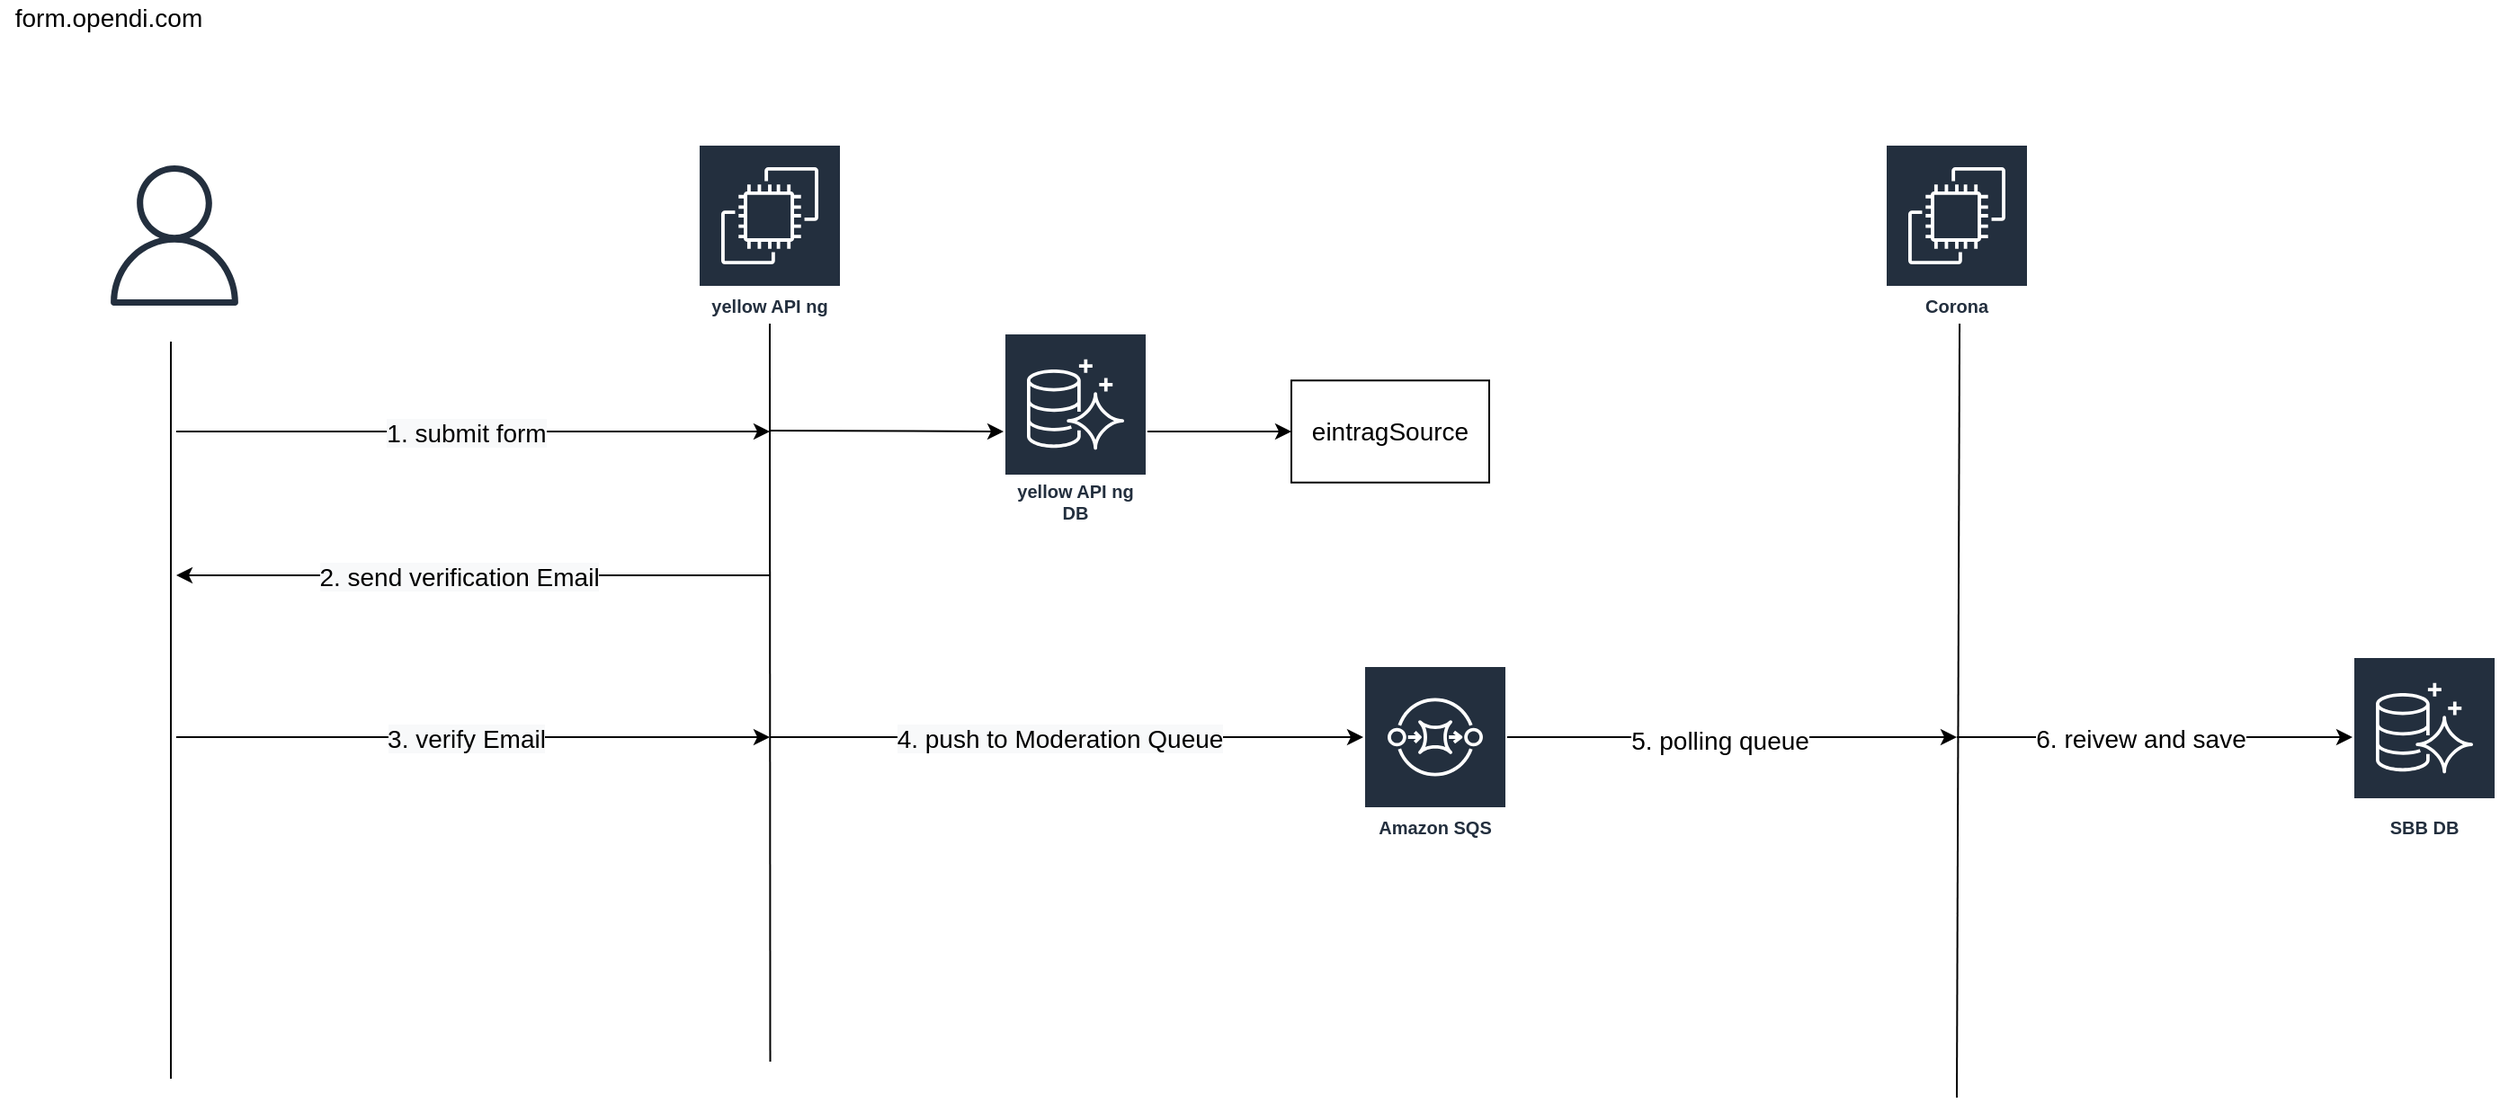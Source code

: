 <mxfile version="14.2.7" type="github" pages="2">
  <diagram id="yYB73NOs23XYgVoK8Tbj" name="create listing">
    <mxGraphModel dx="1426" dy="733" grid="1" gridSize="10" guides="1" tooltips="1" connect="1" arrows="1" fold="1" page="1" pageScale="1" pageWidth="827" pageHeight="1169" math="0" shadow="0">
      <root>
        <mxCell id="0" />
        <mxCell id="1" parent="0" />
        <mxCell id="29iy6eKjMOHJ7e9zuqEV-8" value="form.opendi.com" style="text;html=1;resizable=0;autosize=1;align=center;verticalAlign=middle;points=[];fillColor=none;strokeColor=none;rounded=0;fontSize=14;" vertex="1" parent="1">
          <mxGeometry x="52.25" y="40" width="120" height="20" as="geometry" />
        </mxCell>
        <mxCell id="29iy6eKjMOHJ7e9zuqEV-38" value="eintragSource" style="rounded=0;whiteSpace=wrap;html=1;fontSize=14;" vertex="1" parent="1">
          <mxGeometry x="770" y="251.63" width="110" height="56.75" as="geometry" />
        </mxCell>
        <mxCell id="29iy6eKjMOHJ7e9zuqEV-58" value="Amazon SQS" style="outlineConnect=0;fontColor=#232F3E;gradientColor=none;strokeColor=#ffffff;fillColor=#232F3E;dashed=0;verticalLabelPosition=middle;verticalAlign=bottom;align=center;html=1;whiteSpace=wrap;fontSize=10;fontStyle=1;spacing=3;shape=mxgraph.aws4.productIcon;prIcon=mxgraph.aws4.sqs;" vertex="1" parent="1">
          <mxGeometry x="810" y="410" width="80" height="100" as="geometry" />
        </mxCell>
        <mxCell id="29iy6eKjMOHJ7e9zuqEV-68" value="" style="endArrow=none;html=1;fontSize=14;" edge="1" parent="1">
          <mxGeometry width="50" height="50" relative="1" as="geometry">
            <mxPoint x="147" y="640" as="sourcePoint" />
            <mxPoint x="147" y="230" as="targetPoint" />
          </mxGeometry>
        </mxCell>
        <mxCell id="29iy6eKjMOHJ7e9zuqEV-69" value="" style="endArrow=none;html=1;fontSize=14;" edge="1" parent="1">
          <mxGeometry width="50" height="50" relative="1" as="geometry">
            <mxPoint x="480.24" y="630.52" as="sourcePoint" />
            <mxPoint x="480" y="220" as="targetPoint" />
          </mxGeometry>
        </mxCell>
        <mxCell id="29iy6eKjMOHJ7e9zuqEV-70" value="" style="endArrow=classic;html=1;fontSize=14;" edge="1" parent="1">
          <mxGeometry width="50" height="50" relative="1" as="geometry">
            <mxPoint x="150" y="280" as="sourcePoint" />
            <mxPoint x="480" y="280" as="targetPoint" />
          </mxGeometry>
        </mxCell>
        <mxCell id="29iy6eKjMOHJ7e9zuqEV-71" value="&lt;span style=&quot;background-color: rgb(248 , 249 , 250)&quot;&gt;1. submit form&lt;/span&gt;" style="edgeLabel;html=1;align=center;verticalAlign=middle;resizable=0;points=[];fontSize=14;" vertex="1" connectable="0" parent="29iy6eKjMOHJ7e9zuqEV-70">
          <mxGeometry x="-0.025" y="-1" relative="1" as="geometry">
            <mxPoint as="offset" />
          </mxGeometry>
        </mxCell>
        <mxCell id="29iy6eKjMOHJ7e9zuqEV-72" value="" style="endArrow=classic;html=1;fontSize=14;" edge="1" parent="1">
          <mxGeometry width="50" height="50" relative="1" as="geometry">
            <mxPoint x="480" y="360" as="sourcePoint" />
            <mxPoint x="150" y="360" as="targetPoint" />
          </mxGeometry>
        </mxCell>
        <mxCell id="29iy6eKjMOHJ7e9zuqEV-73" value="&lt;span style=&quot;background-color: rgb(248 , 249 , 250)&quot;&gt;2. send verification Email&lt;/span&gt;" style="edgeLabel;html=1;align=center;verticalAlign=middle;resizable=0;points=[];fontSize=14;" vertex="1" connectable="0" parent="29iy6eKjMOHJ7e9zuqEV-72">
          <mxGeometry x="0.047" y="1" relative="1" as="geometry">
            <mxPoint as="offset" />
          </mxGeometry>
        </mxCell>
        <mxCell id="29iy6eKjMOHJ7e9zuqEV-75" value="" style="endArrow=classic;html=1;fontSize=14;" edge="1" parent="1">
          <mxGeometry width="50" height="50" relative="1" as="geometry">
            <mxPoint x="480" y="279.5" as="sourcePoint" />
            <mxPoint x="610" y="280" as="targetPoint" />
          </mxGeometry>
        </mxCell>
        <mxCell id="29iy6eKjMOHJ7e9zuqEV-77" value="" style="endArrow=classic;html=1;fontSize=14;" edge="1" parent="1">
          <mxGeometry width="50" height="50" relative="1" as="geometry">
            <mxPoint x="150" y="450" as="sourcePoint" />
            <mxPoint x="480" y="450" as="targetPoint" />
          </mxGeometry>
        </mxCell>
        <mxCell id="29iy6eKjMOHJ7e9zuqEV-78" value="&lt;span style=&quot;background-color: rgb(248 , 249 , 250)&quot;&gt;3. verify Email&lt;/span&gt;" style="edgeLabel;html=1;align=center;verticalAlign=middle;resizable=0;points=[];fontSize=14;" vertex="1" connectable="0" parent="29iy6eKjMOHJ7e9zuqEV-77">
          <mxGeometry x="-0.025" y="-1" relative="1" as="geometry">
            <mxPoint as="offset" />
          </mxGeometry>
        </mxCell>
        <mxCell id="29iy6eKjMOHJ7e9zuqEV-83" value="" style="endArrow=none;html=1;fontSize=14;" edge="1" parent="1">
          <mxGeometry width="50" height="50" relative="1" as="geometry">
            <mxPoint x="1140" y="650.52" as="sourcePoint" />
            <mxPoint x="1141.536" y="219.999" as="targetPoint" />
          </mxGeometry>
        </mxCell>
        <mxCell id="29iy6eKjMOHJ7e9zuqEV-84" value="" style="endArrow=classic;html=1;fontSize=14;" edge="1" parent="1">
          <mxGeometry width="50" height="50" relative="1" as="geometry">
            <mxPoint x="890" y="450" as="sourcePoint" />
            <mxPoint x="1140" y="450" as="targetPoint" />
            <Array as="points" />
          </mxGeometry>
        </mxCell>
        <mxCell id="29iy6eKjMOHJ7e9zuqEV-85" value="5. polling queue" style="edgeLabel;html=1;align=center;verticalAlign=middle;resizable=0;points=[];fontSize=14;" vertex="1" connectable="0" parent="29iy6eKjMOHJ7e9zuqEV-84">
          <mxGeometry x="-0.061" y="-2" relative="1" as="geometry">
            <mxPoint as="offset" />
          </mxGeometry>
        </mxCell>
        <mxCell id="29iy6eKjMOHJ7e9zuqEV-86" value="" style="endArrow=classic;html=1;fontSize=14;entryX=0;entryY=0.5;entryDx=0;entryDy=0;" edge="1" parent="1">
          <mxGeometry width="50" height="50" relative="1" as="geometry">
            <mxPoint x="1140" y="450" as="sourcePoint" />
            <mxPoint x="1360" y="450" as="targetPoint" />
          </mxGeometry>
        </mxCell>
        <mxCell id="29iy6eKjMOHJ7e9zuqEV-87" value="6. reivew and save" style="edgeLabel;html=1;align=center;verticalAlign=middle;resizable=0;points=[];fontSize=14;" vertex="1" connectable="0" parent="29iy6eKjMOHJ7e9zuqEV-86">
          <mxGeometry x="-0.073" y="-1" relative="1" as="geometry">
            <mxPoint as="offset" />
          </mxGeometry>
        </mxCell>
        <mxCell id="29iy6eKjMOHJ7e9zuqEV-89" value="yellow API ng" style="outlineConnect=0;fontColor=#232F3E;gradientColor=none;strokeColor=#ffffff;fillColor=#232F3E;dashed=0;verticalLabelPosition=middle;verticalAlign=bottom;align=center;html=1;whiteSpace=wrap;fontSize=10;fontStyle=1;spacing=3;shape=mxgraph.aws4.productIcon;prIcon=mxgraph.aws4.ec2;" vertex="1" parent="1">
          <mxGeometry x="440" y="120" width="80" height="100" as="geometry" />
        </mxCell>
        <mxCell id="29iy6eKjMOHJ7e9zuqEV-90" value="Corona" style="outlineConnect=0;fontColor=#232F3E;gradientColor=none;strokeColor=#ffffff;fillColor=#232F3E;dashed=0;verticalLabelPosition=middle;verticalAlign=bottom;align=center;html=1;whiteSpace=wrap;fontSize=10;fontStyle=1;spacing=3;shape=mxgraph.aws4.productIcon;prIcon=mxgraph.aws4.ec2;" vertex="1" parent="1">
          <mxGeometry x="1100" y="120" width="80" height="100" as="geometry" />
        </mxCell>
        <mxCell id="29iy6eKjMOHJ7e9zuqEV-95" style="edgeStyle=orthogonalEdgeStyle;rounded=0;orthogonalLoop=1;jettySize=auto;html=1;fontSize=14;" edge="1" parent="1" source="29iy6eKjMOHJ7e9zuqEV-91">
          <mxGeometry relative="1" as="geometry">
            <mxPoint x="770" y="280" as="targetPoint" />
          </mxGeometry>
        </mxCell>
        <mxCell id="29iy6eKjMOHJ7e9zuqEV-91" value="yellow API ng&lt;br&gt;DB" style="outlineConnect=0;fontColor=#232F3E;gradientColor=none;strokeColor=#ffffff;fillColor=#232F3E;dashed=0;verticalLabelPosition=middle;verticalAlign=bottom;align=center;html=1;whiteSpace=wrap;fontSize=10;fontStyle=1;spacing=3;shape=mxgraph.aws4.productIcon;prIcon=mxgraph.aws4.aurora;" vertex="1" parent="1">
          <mxGeometry x="610" y="225" width="80" height="110" as="geometry" />
        </mxCell>
        <mxCell id="29iy6eKjMOHJ7e9zuqEV-92" value="SBB DB&lt;br&gt;" style="outlineConnect=0;fontColor=#232F3E;gradientColor=none;strokeColor=#ffffff;fillColor=#232F3E;dashed=0;verticalLabelPosition=middle;verticalAlign=bottom;align=center;html=1;whiteSpace=wrap;fontSize=10;fontStyle=1;spacing=3;shape=mxgraph.aws4.productIcon;prIcon=mxgraph.aws4.aurora;" vertex="1" parent="1">
          <mxGeometry x="1360" y="405" width="80" height="105" as="geometry" />
        </mxCell>
        <mxCell id="29iy6eKjMOHJ7e9zuqEV-97" value="" style="outlineConnect=0;fontColor=#232F3E;gradientColor=none;fillColor=#232F3E;strokeColor=none;dashed=0;verticalLabelPosition=bottom;verticalAlign=top;align=center;html=1;fontSize=12;fontStyle=0;aspect=fixed;pointerEvents=1;shape=mxgraph.aws4.user;" vertex="1" parent="1">
          <mxGeometry x="110" y="132" width="78" height="78" as="geometry" />
        </mxCell>
        <mxCell id="29iy6eKjMOHJ7e9zuqEV-99" value="" style="endArrow=classic;html=1;fontSize=14;" edge="1" parent="1">
          <mxGeometry width="50" height="50" relative="1" as="geometry">
            <mxPoint x="480" y="450" as="sourcePoint" />
            <mxPoint x="810" y="450" as="targetPoint" />
          </mxGeometry>
        </mxCell>
        <mxCell id="29iy6eKjMOHJ7e9zuqEV-100" value="&lt;span style=&quot;background-color: rgb(248 , 249 , 250)&quot;&gt;4. push to Moderation Queue&lt;/span&gt;" style="edgeLabel;html=1;align=center;verticalAlign=middle;resizable=0;points=[];fontSize=14;" vertex="1" connectable="0" parent="29iy6eKjMOHJ7e9zuqEV-99">
          <mxGeometry x="-0.025" y="-1" relative="1" as="geometry">
            <mxPoint as="offset" />
          </mxGeometry>
        </mxCell>
      </root>
    </mxGraphModel>
  </diagram>
  <diagram id="XCCkUKaKYrXGj7cL13US" name="update listing">
    <mxGraphModel dx="1426" dy="733" grid="1" gridSize="10" guides="1" tooltips="1" connect="1" arrows="1" fold="1" page="1" pageScale="1" pageWidth="827" pageHeight="1169" math="0" shadow="0">
      <root>
        <mxCell id="cihRIHrK0_mQT5GuLF_U-0" />
        <mxCell id="cihRIHrK0_mQT5GuLF_U-1" parent="cihRIHrK0_mQT5GuLF_U-0" />
      </root>
    </mxGraphModel>
  </diagram>
</mxfile>
